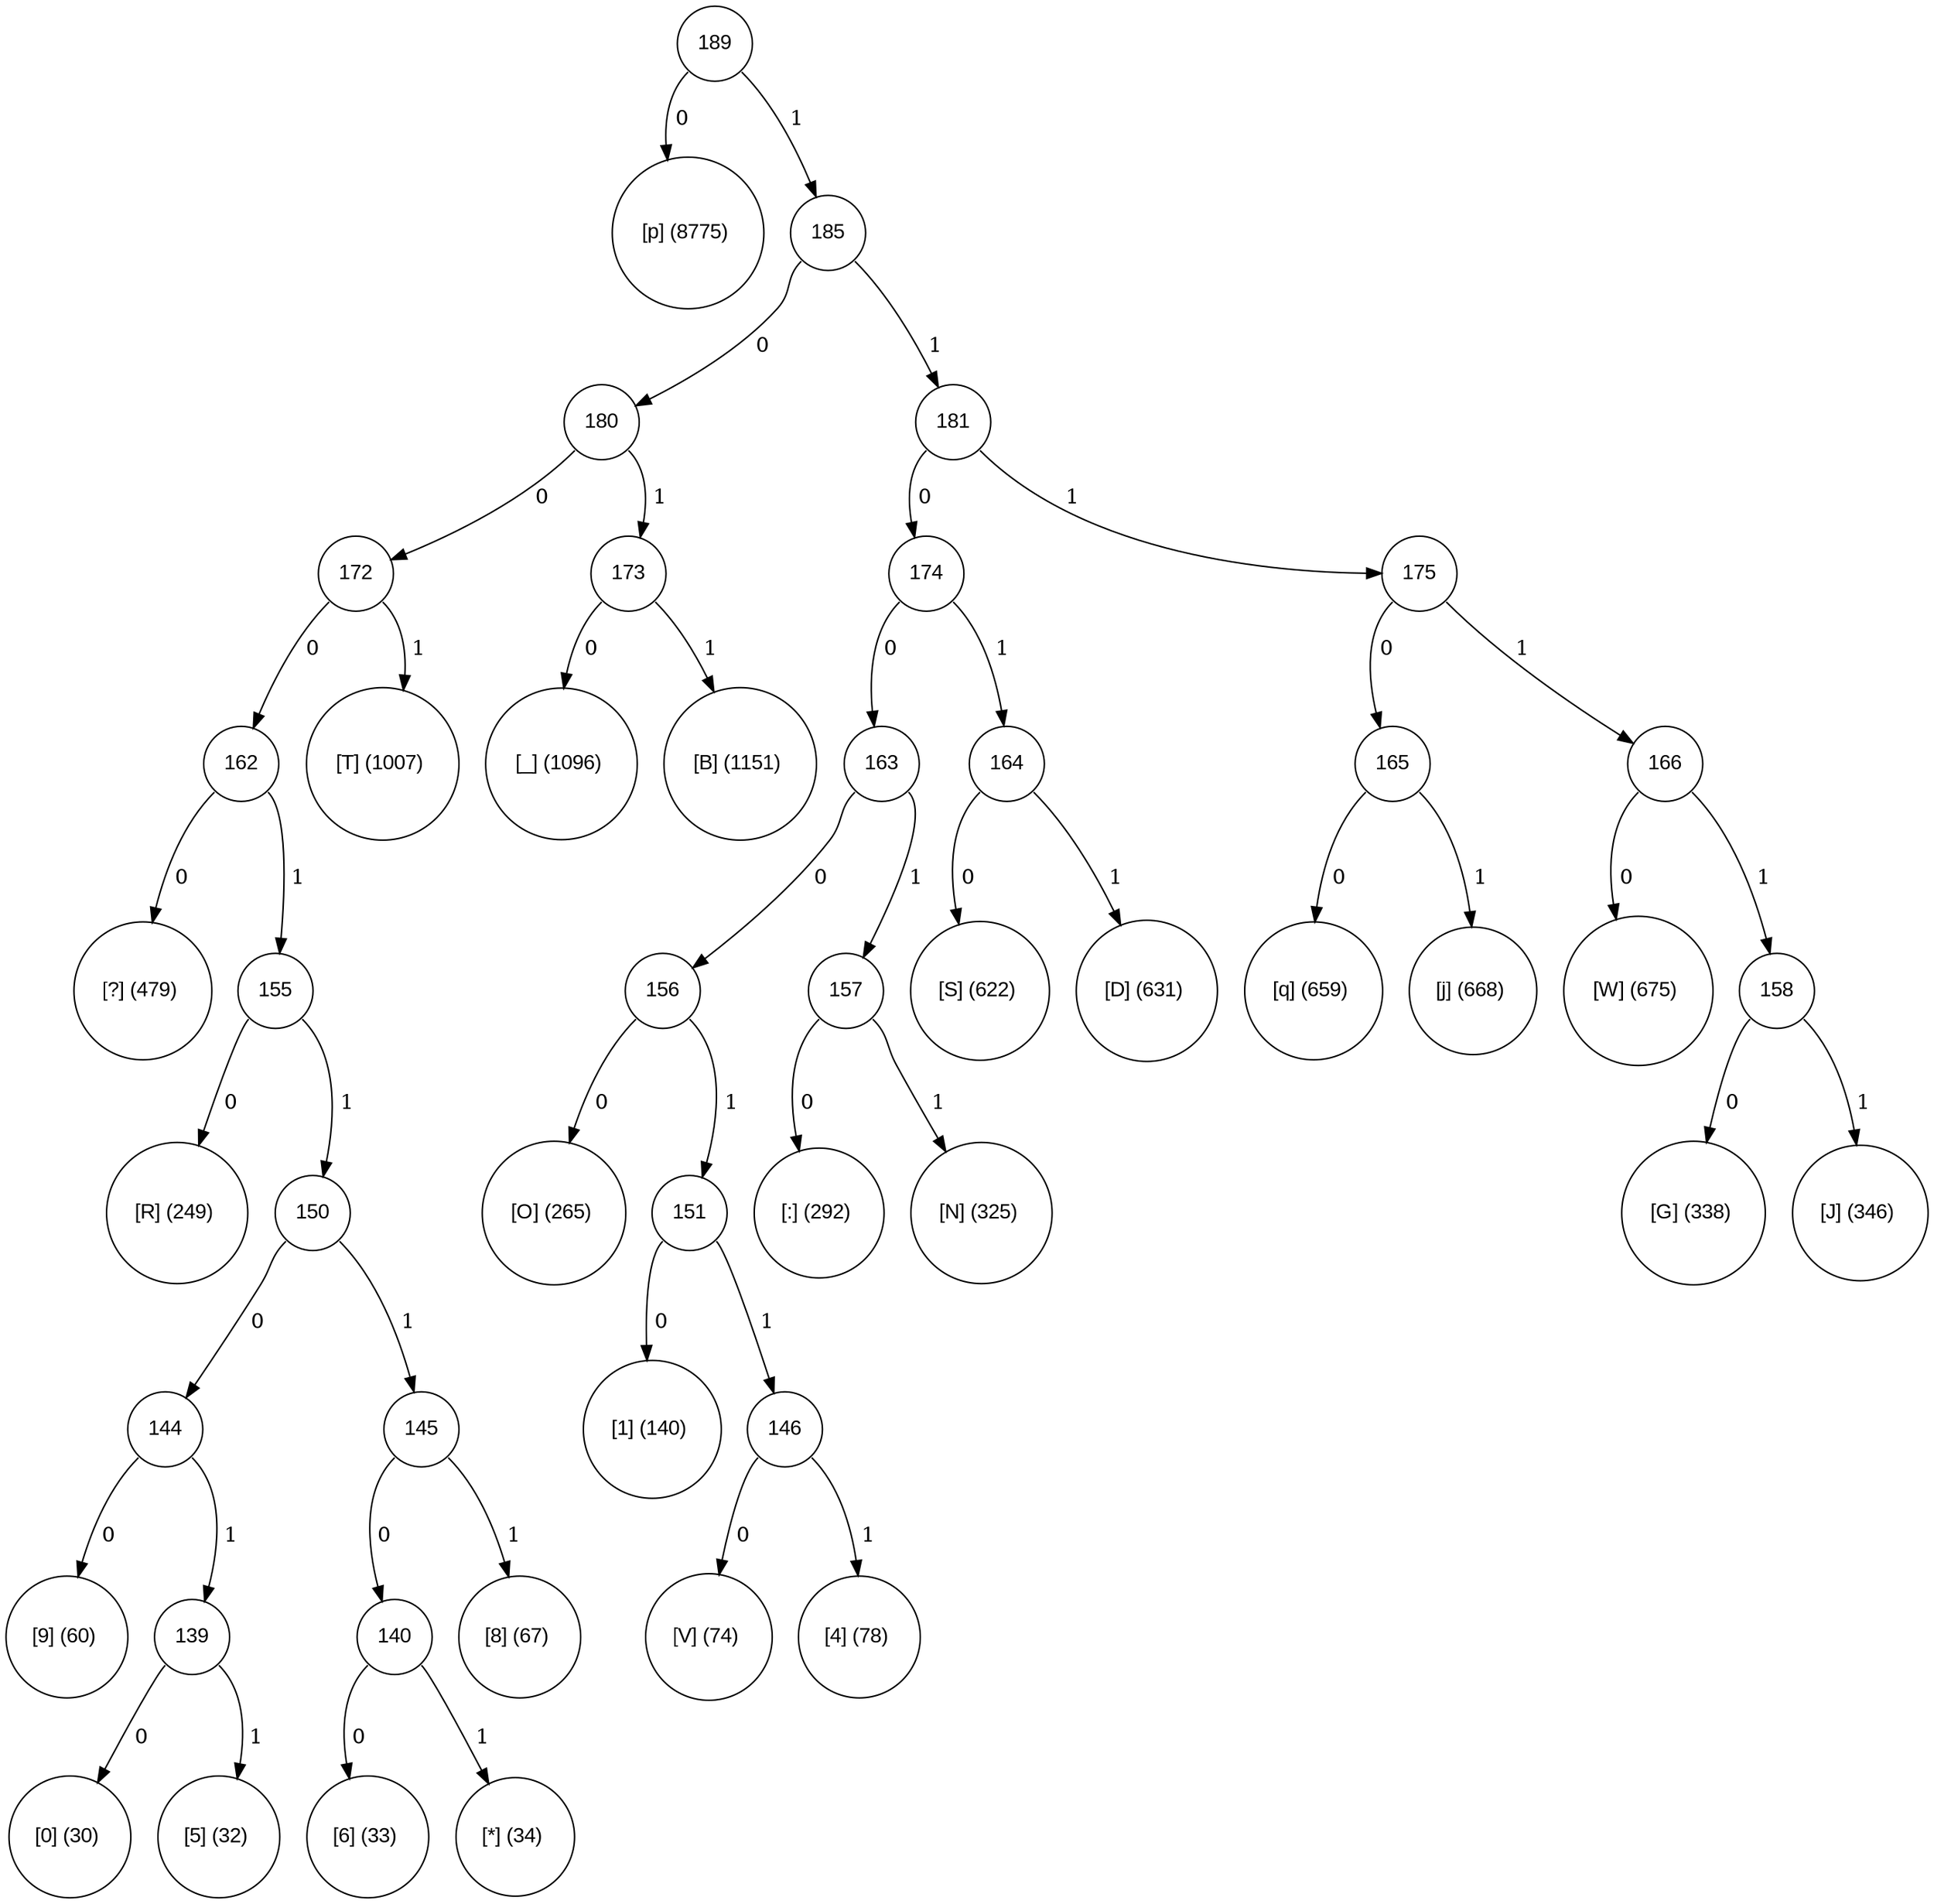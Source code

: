 digraph tree {
	node [fontname="Arial", shape="circle", width=0.5]; 

189:sw -> 112 [label = " 0"]; 
112 [label = "[p] (8775) "]; 
189:se -> 185 [label = " 1"]; 
185 [label = "185"]; 
185:sw -> 180 [label = " 0"]; 
180 [label = "180"]; 
180:sw -> 172 [label = " 0"]; 
172 [label = "172"]; 
172:se -> 84 [label = " 1"]; 
84 [label = "[T] (1007) "]; 
172:sw -> 162 [label = " 0"]; 
162 [label = "162"]; 
162:sw -> 63 [label = " 0"]; 
63 [label = "[?] (479) "]; 
162:se -> 155 [label = " 1"]; 
155 [label = "155"]; 
155:sw -> 82 [label = " 0"]; 
82 [label = "[R] (249) "]; 
155:se -> 150 [label = " 1"]; 
150 [label = "150"]; 
150:sw -> 144 [label = " 0"]; 
144 [label = "144"]; 
144:sw -> 57 [label = " 0"]; 
57 [label = "[9] (60) "]; 
144:se -> 139 [label = " 1"]; 
139 [label = "139"]; 
139:sw -> 48 [label = " 0"]; 
48 [label = "[0] (30) "]; 
139:se -> 53 [label = " 1"]; 
53 [label = "[5] (32) "]; 
150:se -> 145 [label = " 1"]; 
145 [label = "145"]; 
145:se -> 56 [label = " 1"]; 
56 [label = "[8] (67) "]; 
145:sw -> 140 [label = " 0"]; 
140 [label = "140"]; 
140:se -> 42 [label = " 1"]; 
42 [label = "[*] (34) "]; 
140:sw -> 54 [label = " 0"]; 
54 [label = "[6] (33) "]; 
180:se -> 173 [label = " 1"]; 
173 [label = "173"]; 
173:se -> 66 [label = " 1"]; 
66 [label = "[B] (1151) "]; 
173:sw -> 95 [label = " 0"]; 
95 [label = "[_] (1096) "]; 
185:se -> 181 [label = " 1"]; 
181 [label = "181"]; 
181:sw -> 174 [label = " 0"]; 
174 [label = "174"]; 
174:sw -> 163 [label = " 0"]; 
163 [label = "163"]; 
163:sw -> 156 [label = " 0"]; 
156 [label = "156"]; 
156:sw -> 79 [label = " 0"]; 
79 [label = "[O] (265) "]; 
156:se -> 151 [label = " 1"]; 
151 [label = "151"]; 
151:sw -> 49 [label = " 0"]; 
49 [label = "[1] (140) "]; 
151:se -> 146 [label = " 1"]; 
146 [label = "146"]; 
146:se -> 52 [label = " 1"]; 
52 [label = "[4] (78) "]; 
146:sw -> 86 [label = " 0"]; 
86 [label = "[V] (74) "]; 
163:se -> 157 [label = " 1"]; 
157 [label = "157"]; 
157:sw -> 58 [label = " 0"]; 
58 [label = "[:] (292) "]; 
157:se -> 78 [label = " 1"]; 
78 [label = "[N] (325) "]; 
174:se -> 164 [label = " 1"]; 
164 [label = "164"]; 
164:se -> 68 [label = " 1"]; 
68 [label = "[D] (631) "]; 
164:sw -> 83 [label = " 0"]; 
83 [label = "[S] (622) "]; 
181:se -> 175 [label = " 1"]; 
175 [label = "175"]; 
175:sw -> 165 [label = " 0"]; 
165 [label = "165"]; 
165:se -> 106 [label = " 1"]; 
106 [label = "[j] (668) "]; 
165:sw -> 113 [label = " 0"]; 
113 [label = "[q] (659) "]; 
175:se -> 166 [label = " 1"]; 
166 [label = "166"]; 
166:sw -> 87 [label = " 0"]; 
87 [label = "[W] (675) "]; 
166:se -> 158 [label = " 1"]; 
158 [label = "158"]; 
158:sw -> 71 [label = " 0"]; 
71 [label = "[G] (338) "]; 
158:se -> 74 [label = " 1"]; 
74 [label = "[J] (346) "]; 
}
